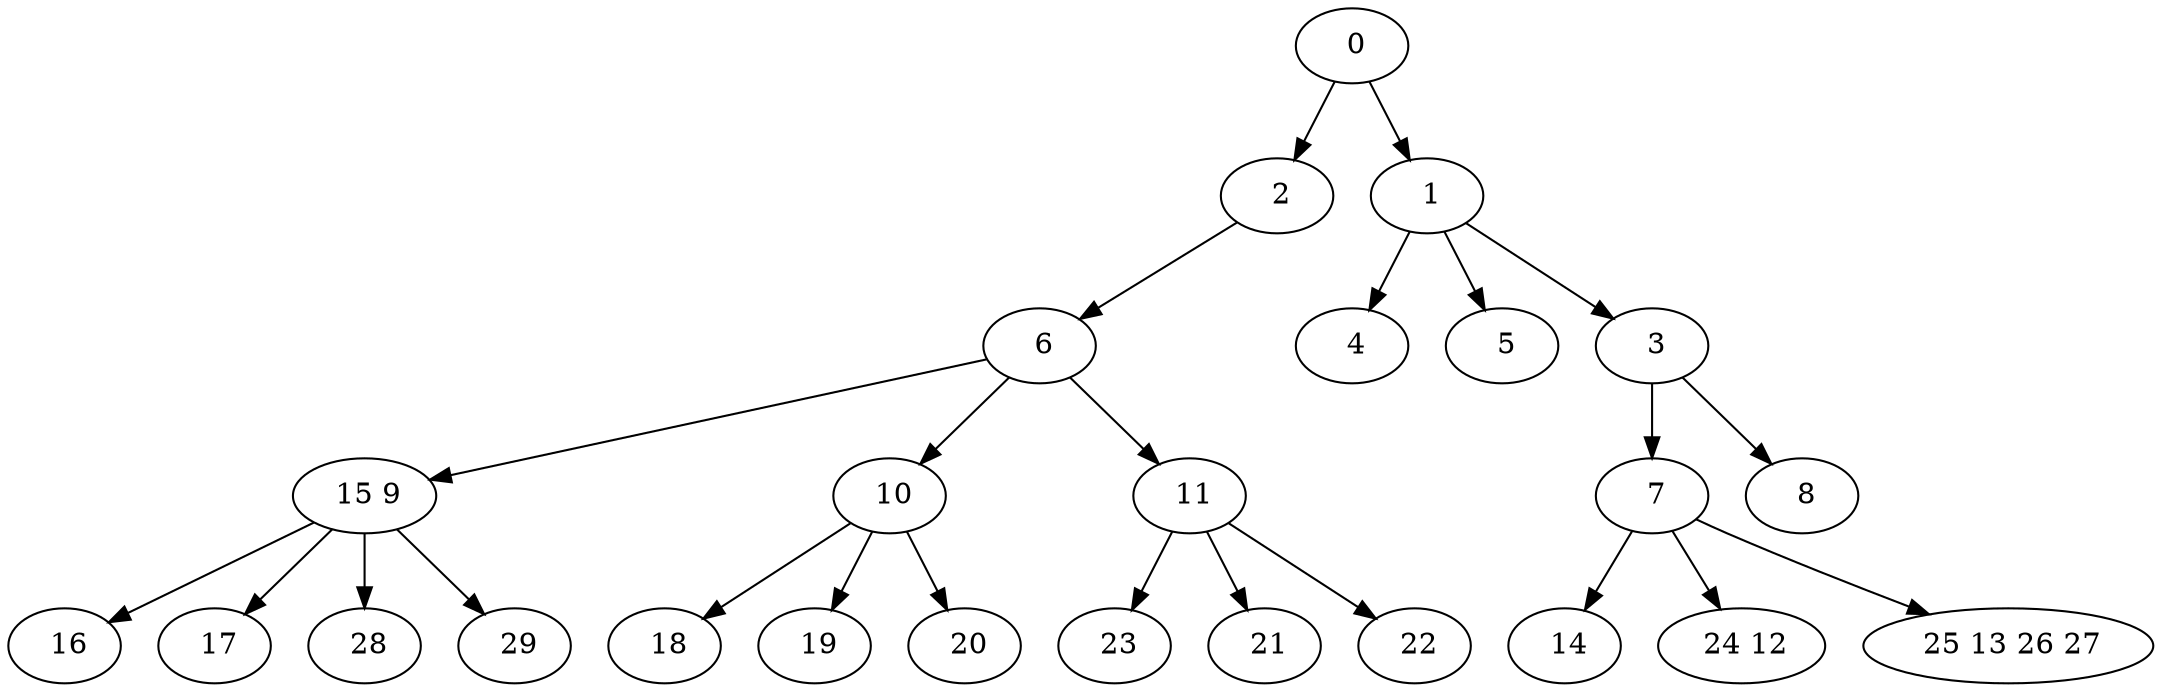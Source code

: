 digraph mytree {
" 0" -> " 2";
" 0" -> " 1";
" 2" -> " 6";
" 15 9" -> " 16";
" 15 9" -> " 17";
" 15 9" -> " 28";
" 15 9" -> " 29";
" 1" -> " 4";
" 1" -> " 5";
" 1" -> " 3";
" 4";
" 5";
" 6" -> " 15 9";
" 6" -> " 10";
" 6" -> " 11";
" 23";
" 3" -> " 7";
" 3" -> " 8";
" 7" -> " 14";
" 7" -> " 24 12";
" 7" -> " 25 13 26 27";
" 8";
" 10" -> " 18";
" 10" -> " 19";
" 10" -> " 20";
" 11" -> " 23";
" 11" -> " 21";
" 11" -> " 22";
" 14";
" 24 12";
" 16";
" 17";
" 18";
" 19";
" 20";
" 21";
" 25 13 26 27";
" 28";
" 29";
" 22";
}
